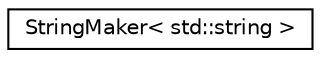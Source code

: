 digraph "Graphical Class Hierarchy"
{
  edge [fontname="Helvetica",fontsize="10",labelfontname="Helvetica",labelfontsize="10"];
  node [fontname="Helvetica",fontsize="10",shape=record];
  rankdir="LR";
  Node1 [label="StringMaker\< std::string \>",height=0.2,width=0.4,color="black", fillcolor="white", style="filled",URL="$structCatch_1_1StringMaker_3_01std_1_1string_01_4.html"];
}
